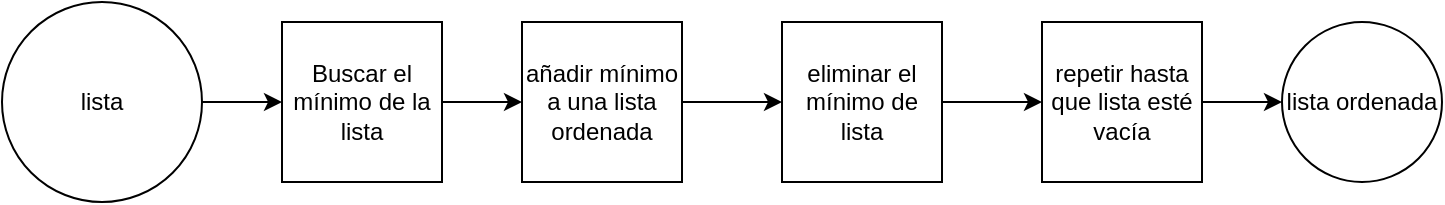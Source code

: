 <mxfile version="17.1.0" type="github">
  <diagram id="mycAykPGR5D10wrscUlM" name="Page-1">
    <mxGraphModel dx="1038" dy="579" grid="1" gridSize="10" guides="1" tooltips="1" connect="1" arrows="1" fold="1" page="1" pageScale="1" pageWidth="827" pageHeight="1169" math="0" shadow="0">
      <root>
        <mxCell id="0" />
        <mxCell id="1" parent="0" />
        <mxCell id="-BAsF7rtp8TMWULe1jzH-7" style="edgeStyle=orthogonalEdgeStyle;rounded=0;orthogonalLoop=1;jettySize=auto;html=1;exitX=1;exitY=0.5;exitDx=0;exitDy=0;entryX=0;entryY=0.5;entryDx=0;entryDy=0;" edge="1" parent="1" source="-BAsF7rtp8TMWULe1jzH-1" target="-BAsF7rtp8TMWULe1jzH-2">
          <mxGeometry relative="1" as="geometry" />
        </mxCell>
        <mxCell id="-BAsF7rtp8TMWULe1jzH-1" value="lista" style="ellipse;whiteSpace=wrap;html=1;aspect=fixed;" vertex="1" parent="1">
          <mxGeometry x="40" y="190" width="100" height="100" as="geometry" />
        </mxCell>
        <mxCell id="-BAsF7rtp8TMWULe1jzH-8" style="edgeStyle=orthogonalEdgeStyle;rounded=0;orthogonalLoop=1;jettySize=auto;html=1;" edge="1" parent="1" source="-BAsF7rtp8TMWULe1jzH-2" target="-BAsF7rtp8TMWULe1jzH-4">
          <mxGeometry relative="1" as="geometry" />
        </mxCell>
        <mxCell id="-BAsF7rtp8TMWULe1jzH-2" value="Buscar el mínimo de la lista" style="whiteSpace=wrap;html=1;aspect=fixed;" vertex="1" parent="1">
          <mxGeometry x="180" y="200" width="80" height="80" as="geometry" />
        </mxCell>
        <mxCell id="-BAsF7rtp8TMWULe1jzH-10" style="edgeStyle=orthogonalEdgeStyle;rounded=0;orthogonalLoop=1;jettySize=auto;html=1;entryX=0;entryY=0.5;entryDx=0;entryDy=0;" edge="1" parent="1" source="-BAsF7rtp8TMWULe1jzH-3" target="-BAsF7rtp8TMWULe1jzH-5">
          <mxGeometry relative="1" as="geometry" />
        </mxCell>
        <mxCell id="-BAsF7rtp8TMWULe1jzH-3" value="eliminar el mínimo de lista" style="whiteSpace=wrap;html=1;aspect=fixed;" vertex="1" parent="1">
          <mxGeometry x="430" y="200" width="80" height="80" as="geometry" />
        </mxCell>
        <mxCell id="-BAsF7rtp8TMWULe1jzH-9" style="edgeStyle=orthogonalEdgeStyle;rounded=0;orthogonalLoop=1;jettySize=auto;html=1;exitX=1;exitY=0.5;exitDx=0;exitDy=0;entryX=0;entryY=0.5;entryDx=0;entryDy=0;" edge="1" parent="1" source="-BAsF7rtp8TMWULe1jzH-4" target="-BAsF7rtp8TMWULe1jzH-3">
          <mxGeometry relative="1" as="geometry" />
        </mxCell>
        <mxCell id="-BAsF7rtp8TMWULe1jzH-4" value="añadir mínimo a una lista ordenada" style="whiteSpace=wrap;html=1;aspect=fixed;" vertex="1" parent="1">
          <mxGeometry x="300" y="200" width="80" height="80" as="geometry" />
        </mxCell>
        <mxCell id="-BAsF7rtp8TMWULe1jzH-11" style="edgeStyle=orthogonalEdgeStyle;rounded=0;orthogonalLoop=1;jettySize=auto;html=1;entryX=0;entryY=0.5;entryDx=0;entryDy=0;" edge="1" parent="1" source="-BAsF7rtp8TMWULe1jzH-5" target="-BAsF7rtp8TMWULe1jzH-6">
          <mxGeometry relative="1" as="geometry" />
        </mxCell>
        <mxCell id="-BAsF7rtp8TMWULe1jzH-5" value="repetir hasta que lista esté vacía" style="whiteSpace=wrap;html=1;aspect=fixed;" vertex="1" parent="1">
          <mxGeometry x="560" y="200" width="80" height="80" as="geometry" />
        </mxCell>
        <mxCell id="-BAsF7rtp8TMWULe1jzH-6" value="lista ordenada" style="ellipse;whiteSpace=wrap;html=1;aspect=fixed;" vertex="1" parent="1">
          <mxGeometry x="680" y="200" width="80" height="80" as="geometry" />
        </mxCell>
      </root>
    </mxGraphModel>
  </diagram>
</mxfile>
